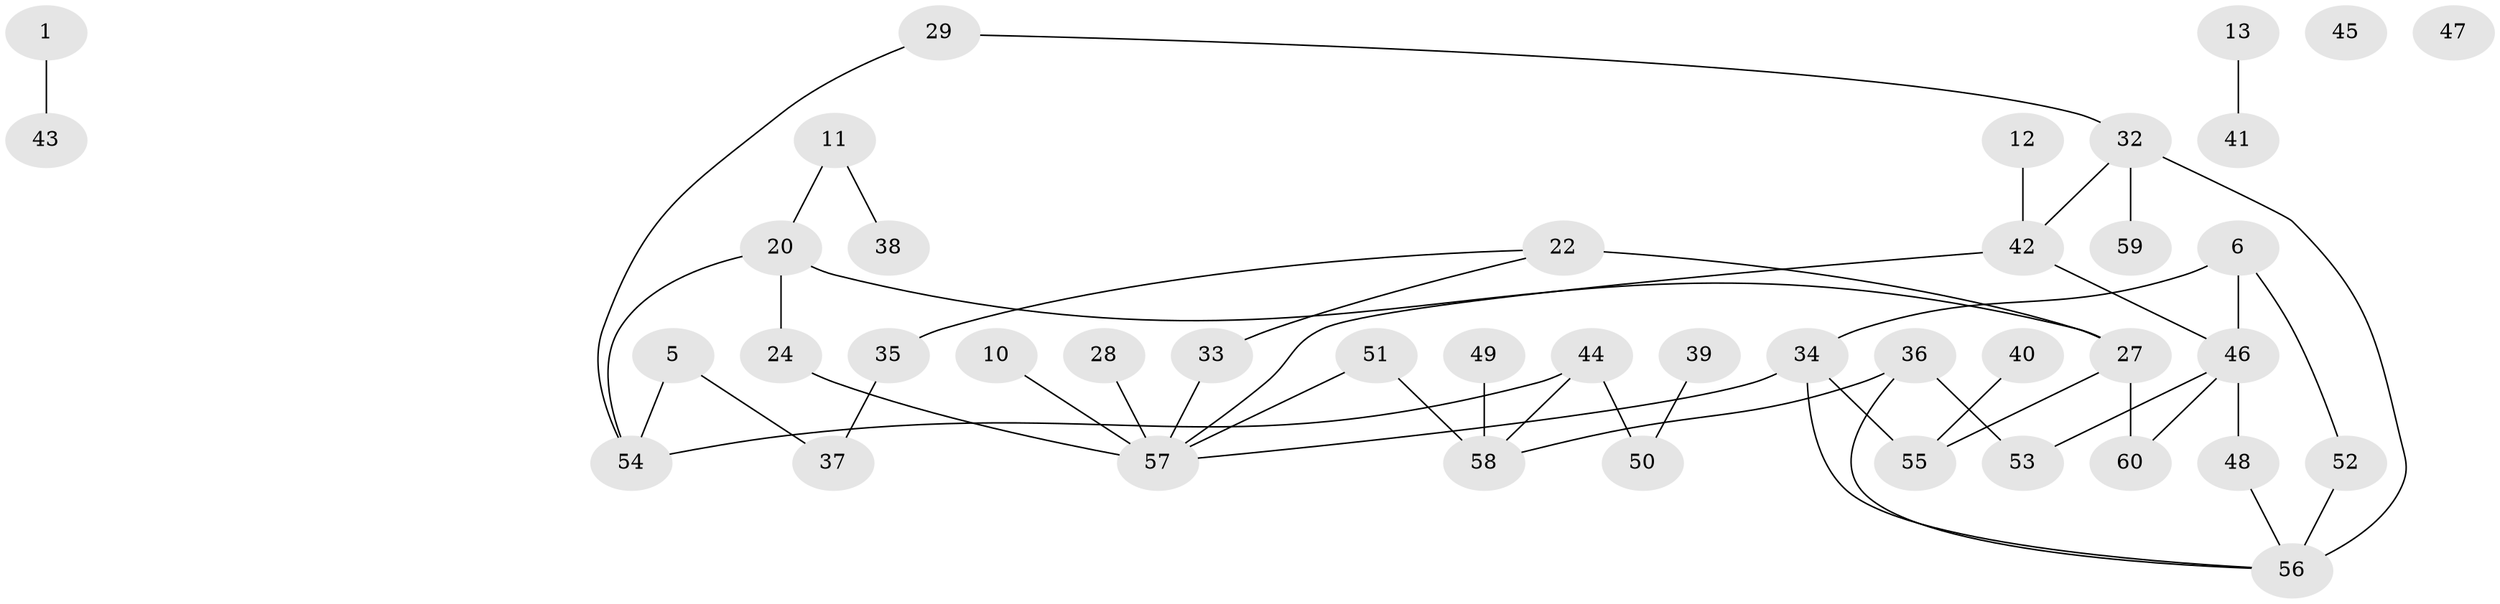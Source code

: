 // original degree distribution, {1: 0.23333333333333334, 4: 0.16666666666666666, 3: 0.23333333333333334, 2: 0.3, 5: 0.03333333333333333, 0: 0.03333333333333333}
// Generated by graph-tools (version 1.1) at 2025/43/03/04/25 21:43:07]
// undirected, 42 vertices, 49 edges
graph export_dot {
graph [start="1"]
  node [color=gray90,style=filled];
  1;
  5;
  6;
  10;
  11;
  12;
  13;
  20;
  22 [super="+16"];
  24;
  27 [super="+17+19"];
  28;
  29;
  32 [super="+21+25"];
  33;
  34 [super="+3"];
  35;
  36;
  37;
  38;
  39;
  40;
  41;
  42 [super="+2+9"];
  43;
  44;
  45;
  46 [super="+30+31"];
  47;
  48 [super="+15+23"];
  49;
  50;
  51;
  52;
  53;
  54;
  55;
  56 [super="+4+18"];
  57 [super="+26"];
  58 [super="+7"];
  59;
  60;
  1 -- 43;
  5 -- 37;
  5 -- 54;
  6 -- 34 [weight=2];
  6 -- 52;
  6 -- 46;
  10 -- 57;
  11 -- 20;
  11 -- 38;
  12 -- 42;
  13 -- 41;
  20 -- 24;
  20 -- 27;
  20 -- 54;
  22 -- 27 [weight=2];
  22 -- 33;
  22 -- 35;
  24 -- 57;
  27 -- 60;
  27 -- 55;
  28 -- 57 [weight=2];
  29 -- 54;
  29 -- 32;
  32 -- 59;
  32 -- 56 [weight=2];
  32 -- 42;
  33 -- 57;
  34 -- 57;
  34 -- 55;
  34 -- 56;
  35 -- 37;
  36 -- 53;
  36 -- 58;
  36 -- 56;
  39 -- 50;
  40 -- 55;
  42 -- 57;
  42 -- 46;
  44 -- 50;
  44 -- 54;
  44 -- 58;
  46 -- 53;
  46 -- 48;
  46 -- 60;
  48 -- 56;
  49 -- 58;
  51 -- 57;
  51 -- 58;
  52 -- 56;
}
